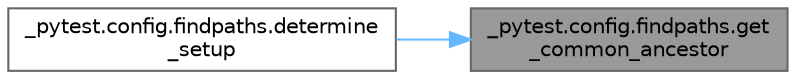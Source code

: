 digraph "_pytest.config.findpaths.get_common_ancestor"
{
 // LATEX_PDF_SIZE
  bgcolor="transparent";
  edge [fontname=Helvetica,fontsize=10,labelfontname=Helvetica,labelfontsize=10];
  node [fontname=Helvetica,fontsize=10,shape=box,height=0.2,width=0.4];
  rankdir="RL";
  Node1 [id="Node000001",label="_pytest.config.findpaths.get\l_common_ancestor",height=0.2,width=0.4,color="gray40", fillcolor="grey60", style="filled", fontcolor="black",tooltip=" "];
  Node1 -> Node2 [id="edge1_Node000001_Node000002",dir="back",color="steelblue1",style="solid",tooltip=" "];
  Node2 [id="Node000002",label="_pytest.config.findpaths.determine\l_setup",height=0.2,width=0.4,color="grey40", fillcolor="white", style="filled",URL="$namespace__pytest_1_1config_1_1findpaths.html#a64bfe67538c2887a0fe548f5002b5ccf",tooltip=" "];
}
